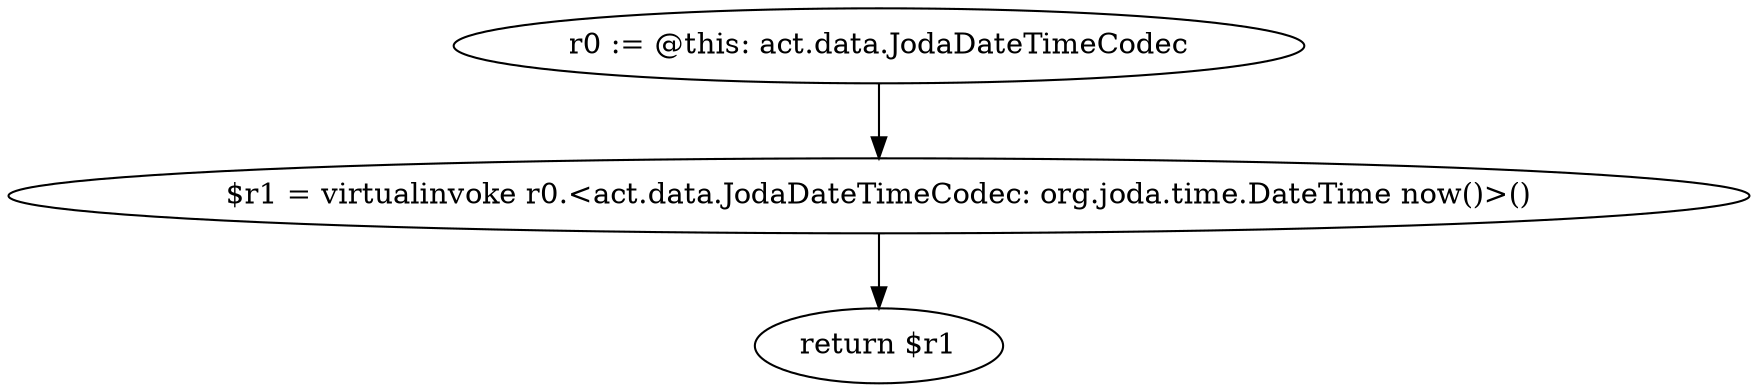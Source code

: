 digraph "unitGraph" {
    "r0 := @this: act.data.JodaDateTimeCodec"
    "$r1 = virtualinvoke r0.<act.data.JodaDateTimeCodec: org.joda.time.DateTime now()>()"
    "return $r1"
    "r0 := @this: act.data.JodaDateTimeCodec"->"$r1 = virtualinvoke r0.<act.data.JodaDateTimeCodec: org.joda.time.DateTime now()>()";
    "$r1 = virtualinvoke r0.<act.data.JodaDateTimeCodec: org.joda.time.DateTime now()>()"->"return $r1";
}
